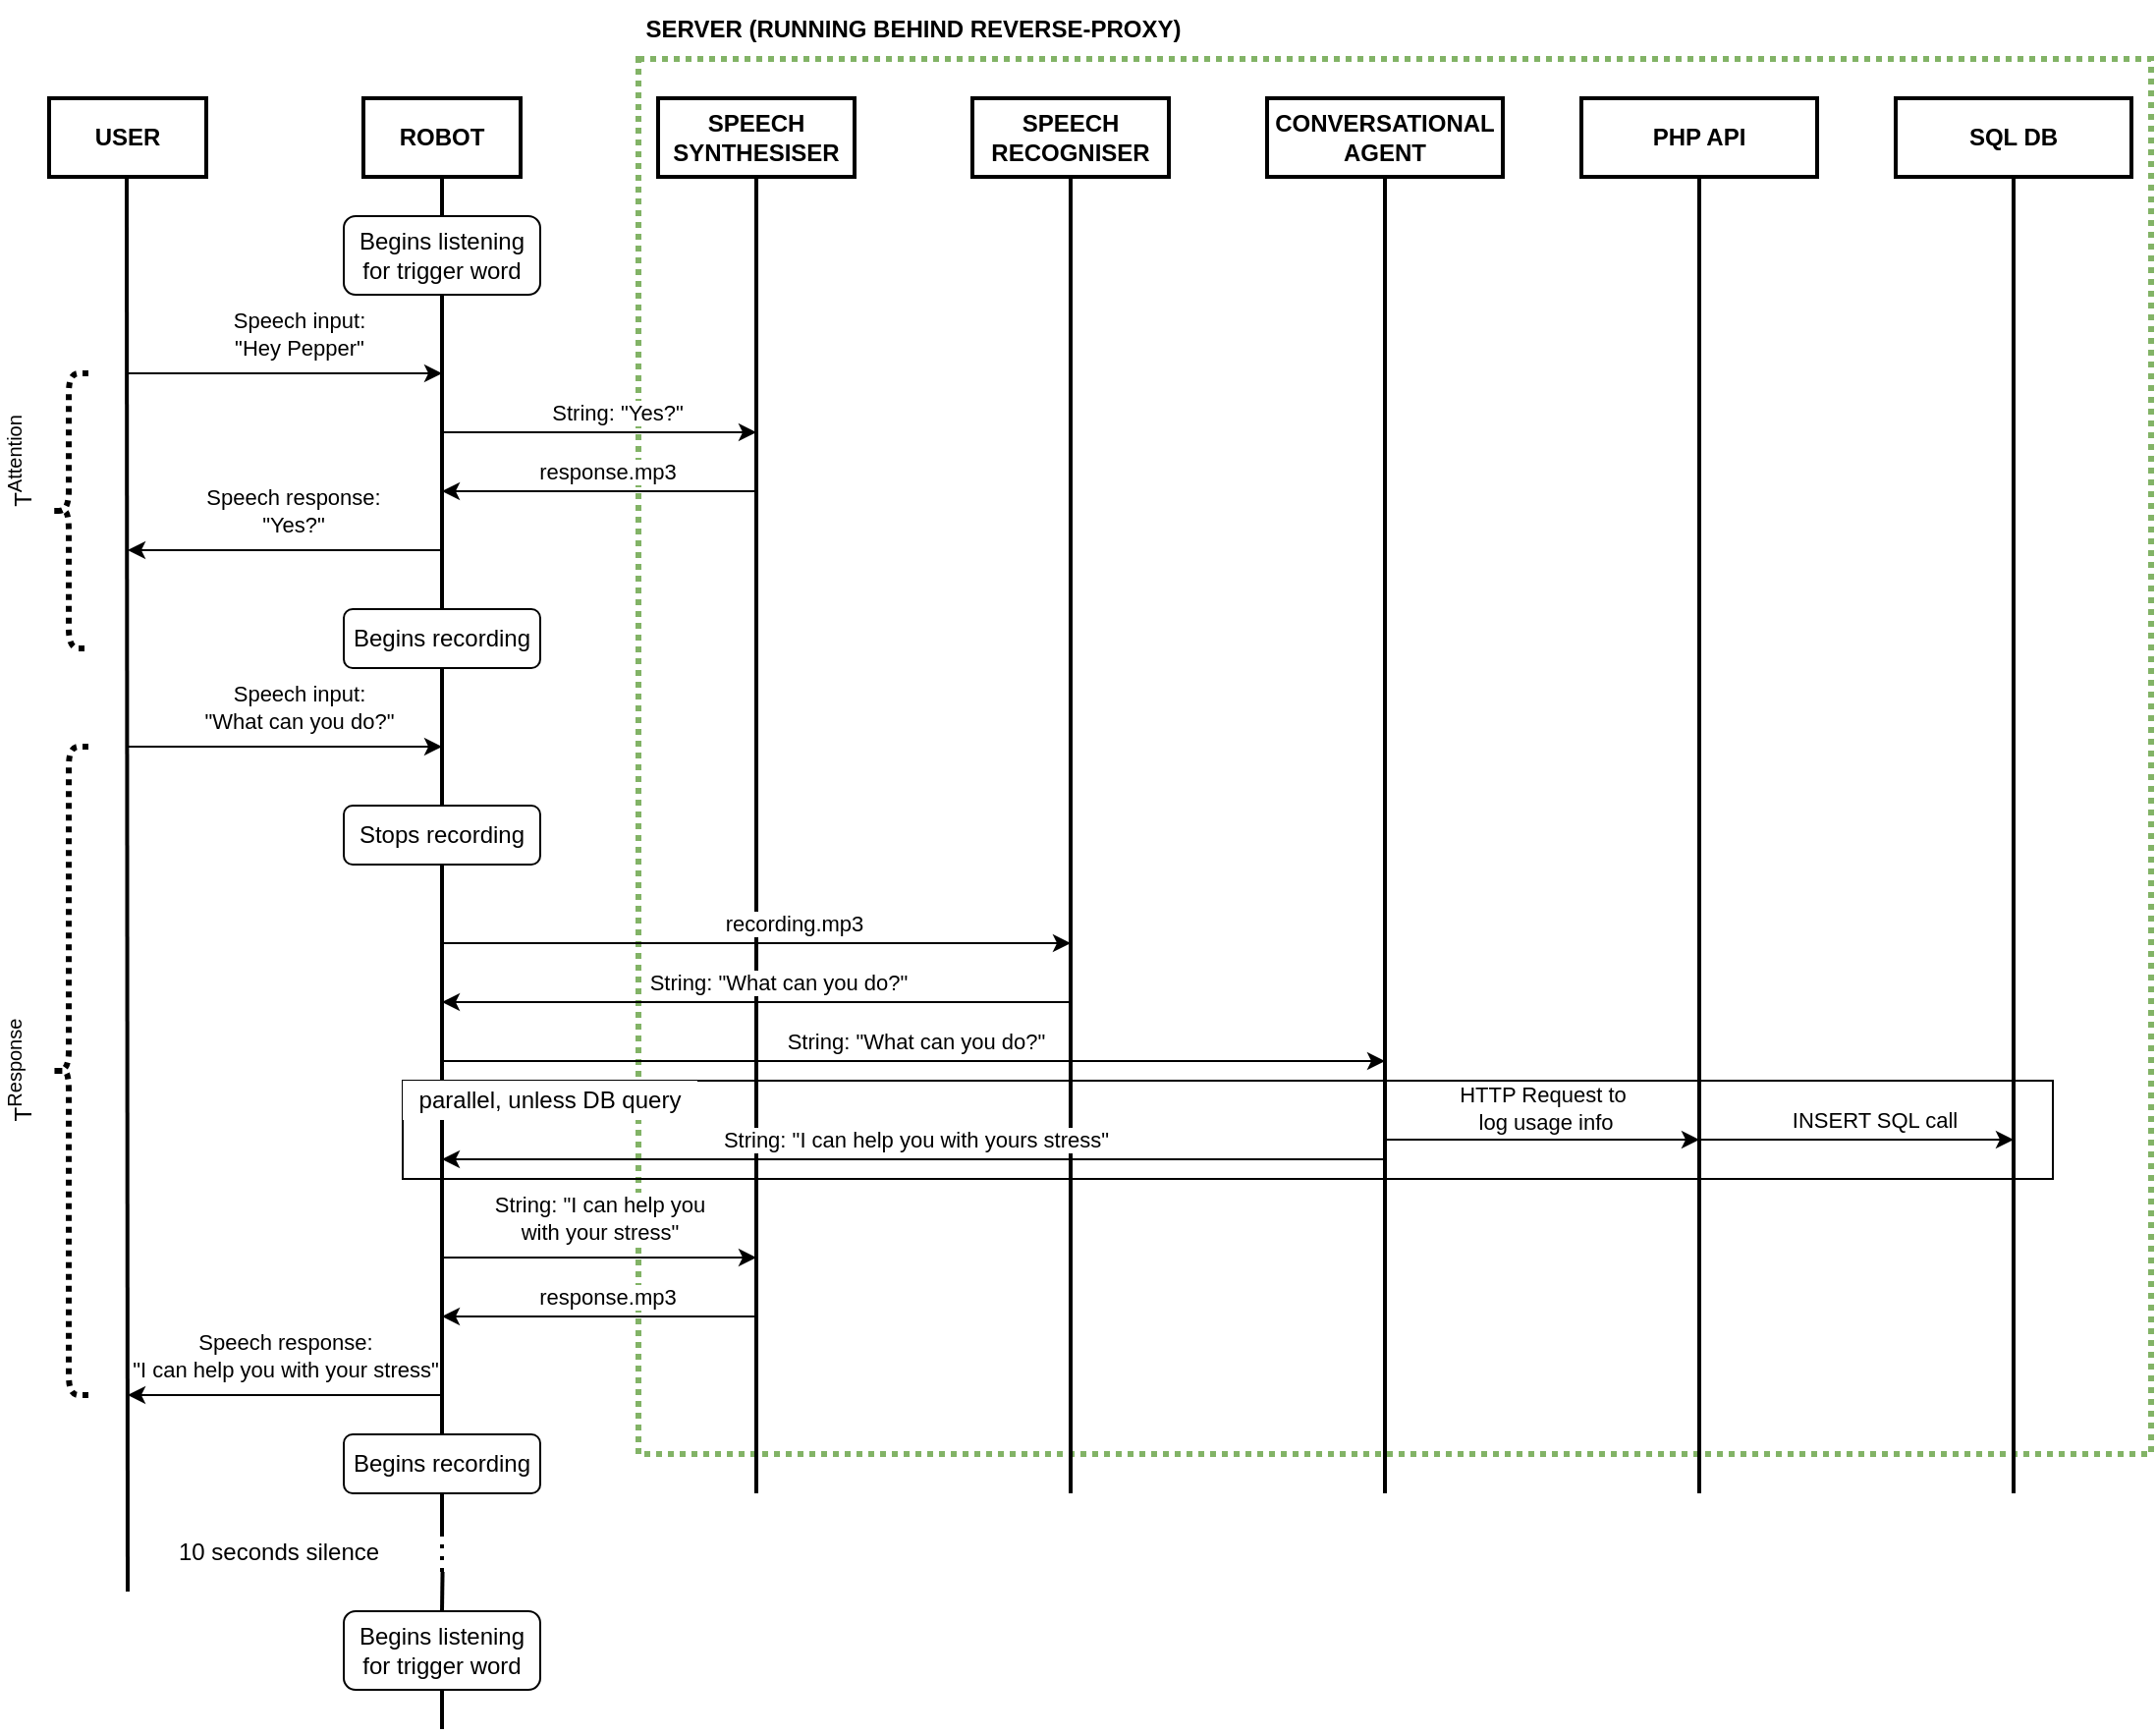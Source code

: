 <mxfile version="15.7.3" type="device"><diagram id="VpvvLBRxMzzSf-EwyDEp" name="Page-1"><mxGraphModel dx="1508" dy="859" grid="1" gridSize="10" guides="1" tooltips="1" connect="1" arrows="1" fold="1" page="1" pageScale="1" pageWidth="1654" pageHeight="2336" math="0" shadow="0"><root><mxCell id="0"/><mxCell id="1" parent="0"/><mxCell id="RJ5hEs6R_TCryWvi_URT-66" value="" style="rounded=0;whiteSpace=wrap;html=1;strokeWidth=3;fillColor=none;strokeColor=#82b366;dashed=1;dashPattern=1 1;" vertex="1" parent="1"><mxGeometry x="540" y="180" width="770" height="710" as="geometry"/></mxCell><mxCell id="RJ5hEs6R_TCryWvi_URT-1" value="" style="endArrow=none;html=1;rounded=0;entryX=0.5;entryY=1;entryDx=0;entryDy=0;startArrow=none;strokeWidth=2;" edge="1" parent="1" source="RJ5hEs6R_TCryWvi_URT-18" target="RJ5hEs6R_TCryWvi_URT-4"><mxGeometry width="50" height="50" relative="1" as="geometry"><mxPoint x="440" y="670" as="sourcePoint"/><mxPoint x="440" y="260" as="targetPoint"/></mxGeometry></mxCell><mxCell id="RJ5hEs6R_TCryWvi_URT-3" value="USER" style="rounded=0;whiteSpace=wrap;html=1;strokeWidth=2;fontStyle=1" vertex="1" parent="1"><mxGeometry x="240" y="200" width="80" height="40" as="geometry"/></mxCell><mxCell id="RJ5hEs6R_TCryWvi_URT-4" value="ROBOT" style="rounded=0;whiteSpace=wrap;html=1;strokeWidth=2;fontStyle=1" vertex="1" parent="1"><mxGeometry x="400" y="200" width="80" height="40" as="geometry"/></mxCell><mxCell id="RJ5hEs6R_TCryWvi_URT-5" value="" style="endArrow=none;html=1;rounded=0;entryX=0.5;entryY=1;entryDx=0;entryDy=0;startArrow=none;strokeWidth=2;" edge="1" parent="1"><mxGeometry width="50" height="50" relative="1" as="geometry"><mxPoint x="280" y="960" as="sourcePoint"/><mxPoint x="279.5" y="240" as="targetPoint"/></mxGeometry></mxCell><mxCell id="RJ5hEs6R_TCryWvi_URT-6" value="" style="endArrow=none;html=1;rounded=0;entryX=0.5;entryY=1;entryDx=0;entryDy=0;strokeWidth=2;" edge="1" parent="1" target="RJ5hEs6R_TCryWvi_URT-7"><mxGeometry width="50" height="50" relative="1" as="geometry"><mxPoint x="600" y="910" as="sourcePoint"/><mxPoint x="600" y="260" as="targetPoint"/></mxGeometry></mxCell><mxCell id="RJ5hEs6R_TCryWvi_URT-7" value="SPEECH SYNTHESISER" style="rounded=0;whiteSpace=wrap;html=1;strokeWidth=2;fontStyle=1" vertex="1" parent="1"><mxGeometry x="550" y="200" width="100" height="40" as="geometry"/></mxCell><mxCell id="RJ5hEs6R_TCryWvi_URT-8" value="Begins listening for trigger word" style="rounded=1;whiteSpace=wrap;html=1;" vertex="1" parent="1"><mxGeometry x="390" y="260" width="100" height="40" as="geometry"/></mxCell><mxCell id="RJ5hEs6R_TCryWvi_URT-10" style="edgeStyle=orthogonalEdgeStyle;rounded=0;orthogonalLoop=1;jettySize=auto;html=1;" edge="1" parent="1"><mxGeometry relative="1" as="geometry"><mxPoint x="440" y="340" as="targetPoint"/><mxPoint x="280" y="340" as="sourcePoint"/></mxGeometry></mxCell><mxCell id="RJ5hEs6R_TCryWvi_URT-11" value="Speech input:&lt;br&gt;&quot;Hey Pepper&quot;" style="edgeLabel;html=1;align=center;verticalAlign=middle;resizable=0;points=[];" vertex="1" connectable="0" parent="RJ5hEs6R_TCryWvi_URT-10"><mxGeometry x="-0.307" y="2" relative="1" as="geometry"><mxPoint x="31" y="-18" as="offset"/></mxGeometry></mxCell><mxCell id="RJ5hEs6R_TCryWvi_URT-13" style="edgeStyle=orthogonalEdgeStyle;rounded=0;orthogonalLoop=1;jettySize=auto;html=1;exitX=0;exitY=0.5;exitDx=0;exitDy=0;" edge="1" parent="1"><mxGeometry relative="1" as="geometry"><mxPoint x="280" y="430" as="targetPoint"/><mxPoint x="440" y="430" as="sourcePoint"/></mxGeometry></mxCell><mxCell id="RJ5hEs6R_TCryWvi_URT-14" value="Speech response:&lt;br&gt;&quot;Yes?&quot;" style="edgeLabel;html=1;align=center;verticalAlign=middle;resizable=0;points=[];" vertex="1" connectable="0" parent="RJ5hEs6R_TCryWvi_URT-13"><mxGeometry x="0.253" relative="1" as="geometry"><mxPoint x="24" y="-20" as="offset"/></mxGeometry></mxCell><mxCell id="RJ5hEs6R_TCryWvi_URT-21" style="edgeStyle=orthogonalEdgeStyle;rounded=0;orthogonalLoop=1;jettySize=auto;html=1;" edge="1" parent="1"><mxGeometry relative="1" as="geometry"><mxPoint x="600" y="370" as="targetPoint"/><mxPoint x="440" y="370" as="sourcePoint"/></mxGeometry></mxCell><mxCell id="RJ5hEs6R_TCryWvi_URT-22" value="String: &quot;Yes?&quot;" style="edgeLabel;html=1;align=center;verticalAlign=middle;resizable=0;points=[];" vertex="1" connectable="0" parent="RJ5hEs6R_TCryWvi_URT-21"><mxGeometry x="-0.453" y="-1" relative="1" as="geometry"><mxPoint x="45" y="-11" as="offset"/></mxGeometry></mxCell><mxCell id="RJ5hEs6R_TCryWvi_URT-18" value="Begins recording" style="rounded=1;whiteSpace=wrap;html=1;" vertex="1" parent="1"><mxGeometry x="390" y="460" width="100" height="30" as="geometry"/></mxCell><mxCell id="RJ5hEs6R_TCryWvi_URT-19" value="" style="endArrow=none;html=1;rounded=0;entryX=0.5;entryY=1;entryDx=0;entryDy=0;strokeWidth=2;startArrow=none;" edge="1" parent="1" target="RJ5hEs6R_TCryWvi_URT-18"><mxGeometry width="50" height="50" relative="1" as="geometry"><mxPoint x="440" y="930" as="sourcePoint"/><mxPoint x="440" y="240" as="targetPoint"/></mxGeometry></mxCell><mxCell id="RJ5hEs6R_TCryWvi_URT-25" style="edgeStyle=orthogonalEdgeStyle;rounded=0;orthogonalLoop=1;jettySize=auto;html=1;" edge="1" parent="1"><mxGeometry relative="1" as="geometry"><mxPoint x="440" y="400" as="targetPoint"/><mxPoint x="600" y="400" as="sourcePoint"/></mxGeometry></mxCell><mxCell id="RJ5hEs6R_TCryWvi_URT-26" value="response.mp3" style="edgeLabel;html=1;align=center;verticalAlign=middle;resizable=0;points=[];" vertex="1" connectable="0" parent="RJ5hEs6R_TCryWvi_URT-25"><mxGeometry x="0.253" relative="1" as="geometry"><mxPoint x="24" y="-10" as="offset"/></mxGeometry></mxCell><mxCell id="RJ5hEs6R_TCryWvi_URT-27" style="edgeStyle=orthogonalEdgeStyle;rounded=0;orthogonalLoop=1;jettySize=auto;html=1;" edge="1" parent="1"><mxGeometry relative="1" as="geometry"><mxPoint x="440" y="530" as="targetPoint"/><mxPoint x="280" y="530" as="sourcePoint"/></mxGeometry></mxCell><mxCell id="RJ5hEs6R_TCryWvi_URT-28" value="Speech input:&lt;br&gt;&quot;What can you do?&quot;" style="edgeLabel;html=1;align=center;verticalAlign=middle;resizable=0;points=[];" vertex="1" connectable="0" parent="RJ5hEs6R_TCryWvi_URT-27"><mxGeometry x="-0.307" y="2" relative="1" as="geometry"><mxPoint x="31" y="-18" as="offset"/></mxGeometry></mxCell><mxCell id="RJ5hEs6R_TCryWvi_URT-30" value="Stops recording" style="rounded=1;whiteSpace=wrap;html=1;" vertex="1" parent="1"><mxGeometry x="390" y="560" width="100" height="30" as="geometry"/></mxCell><mxCell id="RJ5hEs6R_TCryWvi_URT-31" value="" style="endArrow=none;html=1;rounded=0;entryX=0.5;entryY=1;entryDx=0;entryDy=0;strokeWidth=2;" edge="1" parent="1" target="RJ5hEs6R_TCryWvi_URT-32"><mxGeometry width="50" height="50" relative="1" as="geometry"><mxPoint x="760" y="910" as="sourcePoint"/><mxPoint x="760" y="260" as="targetPoint"/></mxGeometry></mxCell><mxCell id="RJ5hEs6R_TCryWvi_URT-32" value="SPEECH RECOGNISER" style="rounded=0;whiteSpace=wrap;html=1;strokeWidth=2;fontStyle=1" vertex="1" parent="1"><mxGeometry x="710" y="200" width="100" height="40" as="geometry"/></mxCell><mxCell id="RJ5hEs6R_TCryWvi_URT-33" style="edgeStyle=orthogonalEdgeStyle;rounded=0;orthogonalLoop=1;jettySize=auto;html=1;" edge="1" parent="1"><mxGeometry relative="1" as="geometry"><mxPoint x="760" y="630" as="targetPoint"/><mxPoint x="440" y="630" as="sourcePoint"/></mxGeometry></mxCell><mxCell id="RJ5hEs6R_TCryWvi_URT-34" value="recording.mp3" style="edgeLabel;html=1;align=center;verticalAlign=middle;resizable=0;points=[];" vertex="1" connectable="0" parent="RJ5hEs6R_TCryWvi_URT-33"><mxGeometry x="-0.453" y="-1" relative="1" as="geometry"><mxPoint x="91" y="-11" as="offset"/></mxGeometry></mxCell><mxCell id="RJ5hEs6R_TCryWvi_URT-35" style="edgeStyle=orthogonalEdgeStyle;rounded=0;orthogonalLoop=1;jettySize=auto;html=1;" edge="1" parent="1"><mxGeometry relative="1" as="geometry"><mxPoint x="440" y="660" as="targetPoint"/><mxPoint x="760" y="660" as="sourcePoint"/></mxGeometry></mxCell><mxCell id="RJ5hEs6R_TCryWvi_URT-36" value="String: &quot;What can you do?&quot;" style="edgeLabel;html=1;align=center;verticalAlign=middle;resizable=0;points=[];" vertex="1" connectable="0" parent="RJ5hEs6R_TCryWvi_URT-35"><mxGeometry x="0.253" relative="1" as="geometry"><mxPoint x="51" y="-10" as="offset"/></mxGeometry></mxCell><mxCell id="RJ5hEs6R_TCryWvi_URT-37" value="" style="endArrow=none;html=1;rounded=0;entryX=0.5;entryY=1;entryDx=0;entryDy=0;strokeWidth=2;" edge="1" parent="1" target="RJ5hEs6R_TCryWvi_URT-38"><mxGeometry width="50" height="50" relative="1" as="geometry"><mxPoint x="920" y="910" as="sourcePoint"/><mxPoint x="920" y="260" as="targetPoint"/></mxGeometry></mxCell><mxCell id="RJ5hEs6R_TCryWvi_URT-38" value="CONVERSATIONAL&lt;br&gt;AGENT" style="rounded=0;whiteSpace=wrap;html=1;strokeWidth=2;fontStyle=1" vertex="1" parent="1"><mxGeometry x="860" y="200" width="120" height="40" as="geometry"/></mxCell><mxCell id="RJ5hEs6R_TCryWvi_URT-39" style="edgeStyle=orthogonalEdgeStyle;rounded=0;orthogonalLoop=1;jettySize=auto;html=1;" edge="1" parent="1"><mxGeometry relative="1" as="geometry"><mxPoint x="920" y="690" as="targetPoint"/><mxPoint x="440" y="690" as="sourcePoint"/></mxGeometry></mxCell><mxCell id="RJ5hEs6R_TCryWvi_URT-40" value="String: &quot;What can you do?&quot;" style="edgeLabel;html=1;align=center;verticalAlign=middle;resizable=0;points=[];" vertex="1" connectable="0" parent="RJ5hEs6R_TCryWvi_URT-39"><mxGeometry x="-0.453" y="-1" relative="1" as="geometry"><mxPoint x="109" y="-11" as="offset"/></mxGeometry></mxCell><mxCell id="RJ5hEs6R_TCryWvi_URT-41" style="edgeStyle=orthogonalEdgeStyle;rounded=0;orthogonalLoop=1;jettySize=auto;html=1;" edge="1" parent="1"><mxGeometry relative="1" as="geometry"><mxPoint x="440" y="740" as="targetPoint"/><mxPoint x="920" y="740" as="sourcePoint"/></mxGeometry></mxCell><mxCell id="RJ5hEs6R_TCryWvi_URT-42" value="String: &quot;I can help you with yours stress&quot;" style="edgeLabel;html=1;align=center;verticalAlign=middle;resizable=0;points=[];" vertex="1" connectable="0" parent="RJ5hEs6R_TCryWvi_URT-41"><mxGeometry x="0.253" relative="1" as="geometry"><mxPoint x="61" y="-10" as="offset"/></mxGeometry></mxCell><mxCell id="RJ5hEs6R_TCryWvi_URT-49" style="edgeStyle=orthogonalEdgeStyle;rounded=0;orthogonalLoop=1;jettySize=auto;html=1;" edge="1" parent="1"><mxGeometry relative="1" as="geometry"><mxPoint x="600" y="790" as="targetPoint"/><mxPoint x="440" y="790" as="sourcePoint"/></mxGeometry></mxCell><mxCell id="RJ5hEs6R_TCryWvi_URT-50" value="String: &quot;I can help you &lt;br&gt;with your stress&quot;" style="edgeLabel;html=1;align=center;verticalAlign=middle;resizable=0;points=[];" vertex="1" connectable="0" parent="RJ5hEs6R_TCryWvi_URT-49"><mxGeometry x="-0.453" y="-1" relative="1" as="geometry"><mxPoint x="36" y="-21" as="offset"/></mxGeometry></mxCell><mxCell id="RJ5hEs6R_TCryWvi_URT-51" style="edgeStyle=orthogonalEdgeStyle;rounded=0;orthogonalLoop=1;jettySize=auto;html=1;" edge="1" parent="1"><mxGeometry relative="1" as="geometry"><mxPoint x="440" y="820" as="targetPoint"/><mxPoint x="600" y="820" as="sourcePoint"/></mxGeometry></mxCell><mxCell id="RJ5hEs6R_TCryWvi_URT-52" value="response.mp3" style="edgeLabel;html=1;align=center;verticalAlign=middle;resizable=0;points=[];" vertex="1" connectable="0" parent="RJ5hEs6R_TCryWvi_URT-51"><mxGeometry x="0.253" relative="1" as="geometry"><mxPoint x="24" y="-10" as="offset"/></mxGeometry></mxCell><mxCell id="RJ5hEs6R_TCryWvi_URT-53" style="edgeStyle=orthogonalEdgeStyle;rounded=0;orthogonalLoop=1;jettySize=auto;html=1;exitX=0;exitY=0.5;exitDx=0;exitDy=0;" edge="1" parent="1"><mxGeometry relative="1" as="geometry"><mxPoint x="280" y="860" as="targetPoint"/><mxPoint x="440" y="860" as="sourcePoint"/></mxGeometry></mxCell><mxCell id="RJ5hEs6R_TCryWvi_URT-54" value="Speech response:&lt;br&gt;&quot;I can help you with your stress&quot;" style="edgeLabel;html=1;align=center;verticalAlign=middle;resizable=0;points=[];" vertex="1" connectable="0" parent="RJ5hEs6R_TCryWvi_URT-53"><mxGeometry x="0.253" relative="1" as="geometry"><mxPoint x="20" y="-20" as="offset"/></mxGeometry></mxCell><mxCell id="RJ5hEs6R_TCryWvi_URT-55" value="" style="endArrow=none;html=1;rounded=0;entryX=0.5;entryY=1;entryDx=0;entryDy=0;strokeWidth=2;" edge="1" parent="1" target="RJ5hEs6R_TCryWvi_URT-56"><mxGeometry width="50" height="50" relative="1" as="geometry"><mxPoint x="1080" y="910" as="sourcePoint"/><mxPoint x="1080" y="260" as="targetPoint"/></mxGeometry></mxCell><mxCell id="RJ5hEs6R_TCryWvi_URT-56" value="PHP API" style="rounded=0;whiteSpace=wrap;html=1;strokeWidth=2;fontStyle=1" vertex="1" parent="1"><mxGeometry x="1020" y="200" width="120" height="40" as="geometry"/></mxCell><mxCell id="RJ5hEs6R_TCryWvi_URT-57" value="" style="endArrow=none;html=1;rounded=0;entryX=0.5;entryY=1;entryDx=0;entryDy=0;strokeWidth=2;" edge="1" parent="1" target="RJ5hEs6R_TCryWvi_URT-58"><mxGeometry width="50" height="50" relative="1" as="geometry"><mxPoint x="1240" y="910" as="sourcePoint"/><mxPoint x="1240" y="260" as="targetPoint"/></mxGeometry></mxCell><mxCell id="RJ5hEs6R_TCryWvi_URT-58" value="SQL DB" style="rounded=0;whiteSpace=wrap;html=1;strokeWidth=2;fontStyle=1" vertex="1" parent="1"><mxGeometry x="1180" y="200" width="120" height="40" as="geometry"/></mxCell><mxCell id="RJ5hEs6R_TCryWvi_URT-59" style="edgeStyle=orthogonalEdgeStyle;rounded=0;orthogonalLoop=1;jettySize=auto;html=1;" edge="1" parent="1"><mxGeometry relative="1" as="geometry"><mxPoint x="1080" y="730" as="targetPoint"/><mxPoint x="920" y="730" as="sourcePoint"/></mxGeometry></mxCell><mxCell id="RJ5hEs6R_TCryWvi_URT-60" value="HTTP Request to&lt;br&gt;&amp;nbsp;log usage info" style="edgeLabel;html=1;align=center;verticalAlign=middle;resizable=0;points=[];" vertex="1" connectable="0" parent="RJ5hEs6R_TCryWvi_URT-59"><mxGeometry x="-0.453" y="-1" relative="1" as="geometry"><mxPoint x="36" y="-17" as="offset"/></mxGeometry></mxCell><mxCell id="RJ5hEs6R_TCryWvi_URT-76" value="" style="rounded=0;whiteSpace=wrap;html=1;strokeWidth=1;fillColor=none;" vertex="1" parent="1"><mxGeometry x="420" y="700" width="840" height="50" as="geometry"/></mxCell><mxCell id="RJ5hEs6R_TCryWvi_URT-63" style="edgeStyle=orthogonalEdgeStyle;rounded=0;orthogonalLoop=1;jettySize=auto;html=1;" edge="1" parent="1"><mxGeometry relative="1" as="geometry"><mxPoint x="1240" y="730" as="targetPoint"/><mxPoint x="1080" y="730" as="sourcePoint"/></mxGeometry></mxCell><mxCell id="RJ5hEs6R_TCryWvi_URT-64" value="INSERT SQL call" style="edgeLabel;html=1;align=center;verticalAlign=middle;resizable=0;points=[];" vertex="1" connectable="0" parent="RJ5hEs6R_TCryWvi_URT-63"><mxGeometry x="-0.453" y="-1" relative="1" as="geometry"><mxPoint x="45" y="-11" as="offset"/></mxGeometry></mxCell><mxCell id="RJ5hEs6R_TCryWvi_URT-67" value="SERVER (RUNNING BEHIND REVERSE-PROXY)" style="text;html=1;strokeColor=none;fillColor=none;align=center;verticalAlign=middle;whiteSpace=wrap;rounded=0;dashed=1;dashPattern=1 1;fontStyle=1" vertex="1" parent="1"><mxGeometry x="540" y="150" width="280" height="30" as="geometry"/></mxCell><mxCell id="RJ5hEs6R_TCryWvi_URT-68" value="" style="shape=curlyBracket;whiteSpace=wrap;html=1;rounded=1;dashed=1;dashPattern=1 1;strokeWidth=3;fillColor=none;" vertex="1" parent="1"><mxGeometry x="240" y="530" width="20" height="330" as="geometry"/></mxCell><mxCell id="RJ5hEs6R_TCryWvi_URT-69" value="T&lt;sup&gt;Response&lt;/sup&gt;" style="text;html=1;align=center;verticalAlign=middle;resizable=0;points=[];autosize=1;strokeColor=none;fillColor=none;rotation=-90;" vertex="1" parent="1"><mxGeometry x="190" y="685" width="70" height="20" as="geometry"/></mxCell><mxCell id="RJ5hEs6R_TCryWvi_URT-77" value="parallel, unless DB query" style="text;html=1;strokeColor=none;fillColor=default;align=center;verticalAlign=middle;whiteSpace=wrap;rounded=0;" vertex="1" parent="1"><mxGeometry x="420" y="700" width="150" height="20" as="geometry"/></mxCell><mxCell id="RJ5hEs6R_TCryWvi_URT-80" value="" style="shape=curlyBracket;whiteSpace=wrap;html=1;rounded=1;dashed=1;dashPattern=1 1;strokeWidth=3;fillColor=none;" vertex="1" parent="1"><mxGeometry x="240" y="340" width="20" height="140" as="geometry"/></mxCell><mxCell id="RJ5hEs6R_TCryWvi_URT-81" value="T&lt;sup&gt;Attention&lt;br&gt;&lt;/sup&gt;" style="text;html=1;align=center;verticalAlign=middle;resizable=0;points=[];autosize=1;strokeColor=none;fillColor=none;rotation=-90;" vertex="1" parent="1"><mxGeometry x="195" y="375" width="60" height="20" as="geometry"/></mxCell><mxCell id="RJ5hEs6R_TCryWvi_URT-82" value="Begins recording" style="rounded=1;whiteSpace=wrap;html=1;" vertex="1" parent="1"><mxGeometry x="390" y="880" width="100" height="30" as="geometry"/></mxCell><mxCell id="RJ5hEs6R_TCryWvi_URT-86" style="edgeStyle=orthogonalEdgeStyle;rounded=0;orthogonalLoop=1;jettySize=auto;html=1;exitX=0.5;exitY=0;exitDx=0;exitDy=0;strokeWidth=2;endArrow=none;endFill=0;" edge="1" parent="1" source="RJ5hEs6R_TCryWvi_URT-83"><mxGeometry relative="1" as="geometry"><mxPoint x="440.276" y="950" as="targetPoint"/></mxGeometry></mxCell><mxCell id="RJ5hEs6R_TCryWvi_URT-88" style="edgeStyle=orthogonalEdgeStyle;rounded=0;orthogonalLoop=1;jettySize=auto;html=1;exitX=0.5;exitY=1;exitDx=0;exitDy=0;endArrow=none;endFill=0;strokeWidth=2;" edge="1" parent="1" source="RJ5hEs6R_TCryWvi_URT-83"><mxGeometry relative="1" as="geometry"><mxPoint x="440" y="1030" as="targetPoint"/></mxGeometry></mxCell><mxCell id="RJ5hEs6R_TCryWvi_URT-83" value="Begins listening for trigger word" style="rounded=1;whiteSpace=wrap;html=1;" vertex="1" parent="1"><mxGeometry x="390" y="970" width="100" height="40" as="geometry"/></mxCell><mxCell id="RJ5hEs6R_TCryWvi_URT-85" value="" style="endArrow=none;dashed=1;html=1;rounded=0;strokeWidth=2;dashPattern=1 2;" edge="1" parent="1"><mxGeometry width="50" height="50" relative="1" as="geometry"><mxPoint x="440" y="930" as="sourcePoint"/><mxPoint x="440" y="950" as="targetPoint"/></mxGeometry></mxCell><mxCell id="RJ5hEs6R_TCryWvi_URT-87" value="10 seconds silence" style="text;strokeColor=none;fillColor=none;align=left;verticalAlign=middle;spacingLeft=4;spacingRight=4;overflow=hidden;points=[[0,0.5],[1,0.5]];portConstraint=eastwest;rotatable=0;" vertex="1" parent="1"><mxGeometry x="300" y="924" width="115" height="30" as="geometry"/></mxCell></root></mxGraphModel></diagram></mxfile>